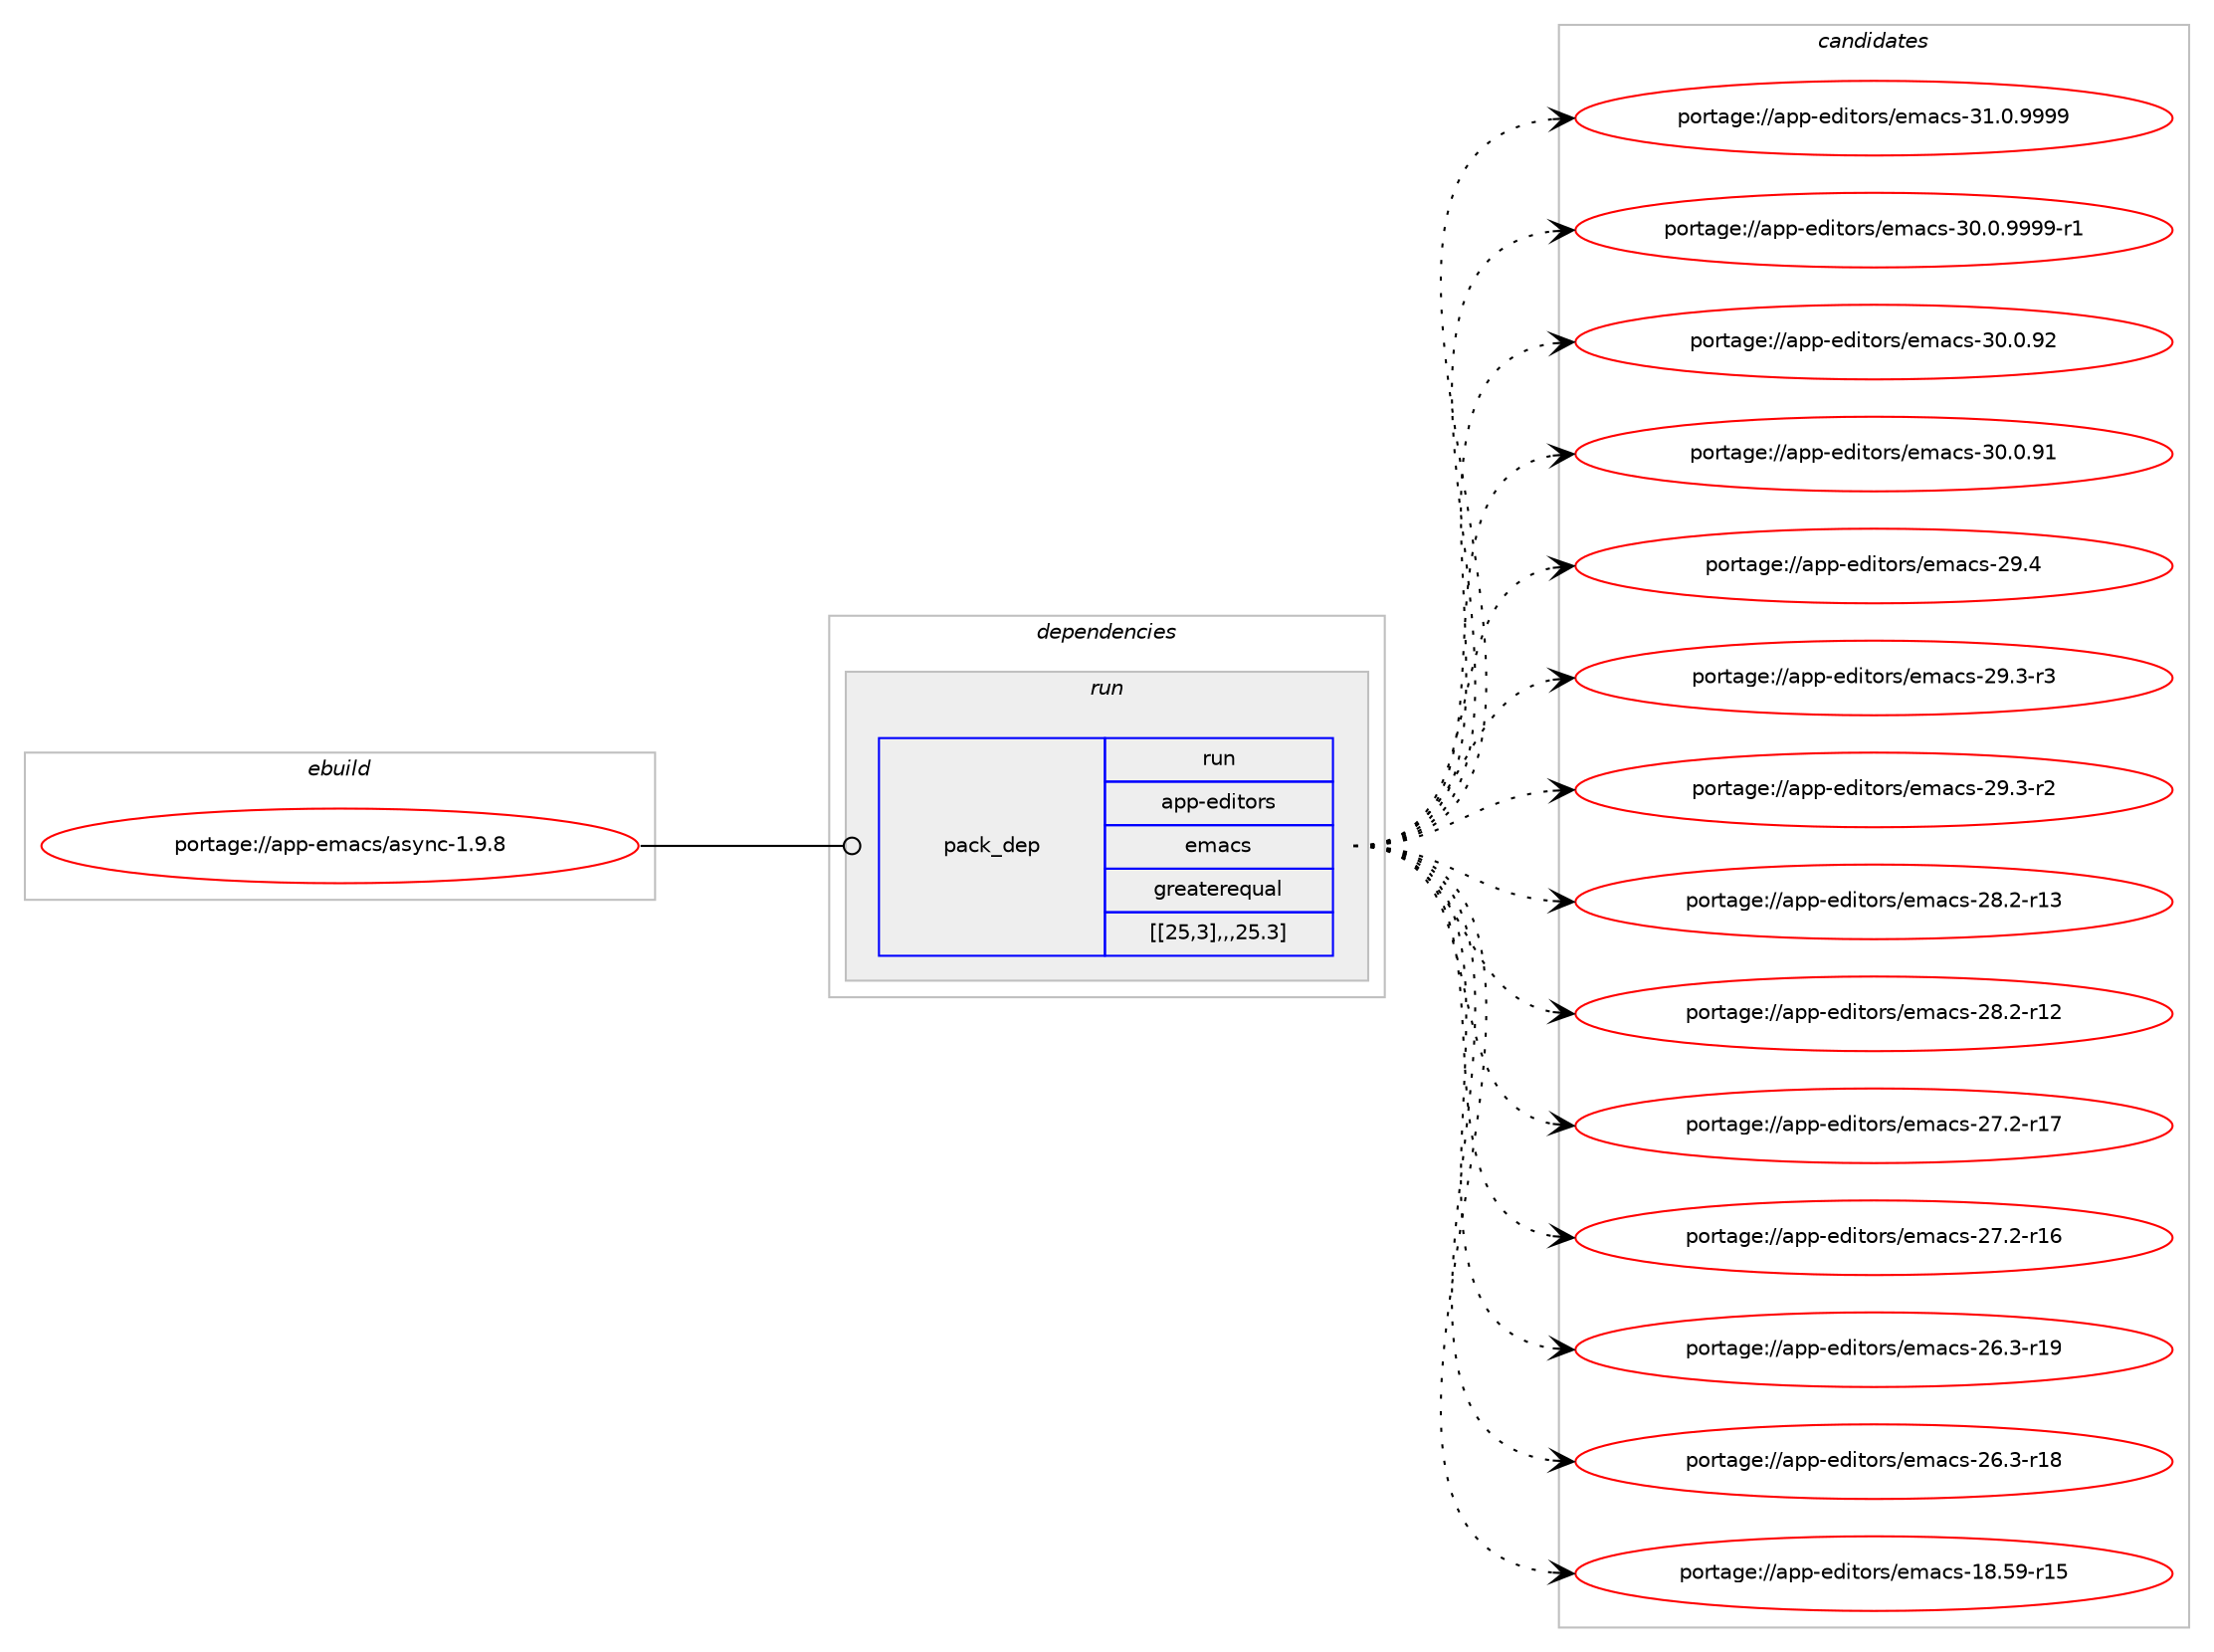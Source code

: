 digraph prolog {

# *************
# Graph options
# *************

newrank=true;
concentrate=true;
compound=true;
graph [rankdir=LR,fontname=Helvetica,fontsize=10,ranksep=1.5];#, ranksep=2.5, nodesep=0.2];
edge  [arrowhead=vee];
node  [fontname=Helvetica,fontsize=10];

# **********
# The ebuild
# **********

subgraph cluster_leftcol {
color=gray;
label=<<i>ebuild</i>>;
id [label="portage://app-emacs/async-1.9.8", color=red, width=4, href="../app-emacs/async-1.9.8.svg"];
}

# ****************
# The dependencies
# ****************

subgraph cluster_midcol {
color=gray;
label=<<i>dependencies</i>>;
subgraph cluster_compile {
fillcolor="#eeeeee";
style=filled;
label=<<i>compile</i>>;
}
subgraph cluster_compileandrun {
fillcolor="#eeeeee";
style=filled;
label=<<i>compile and run</i>>;
}
subgraph cluster_run {
fillcolor="#eeeeee";
style=filled;
label=<<i>run</i>>;
subgraph pack14524 {
dependency20118 [label=<<TABLE BORDER="0" CELLBORDER="1" CELLSPACING="0" CELLPADDING="4" WIDTH="220"><TR><TD ROWSPAN="6" CELLPADDING="30">pack_dep</TD></TR><TR><TD WIDTH="110">run</TD></TR><TR><TD>app-editors</TD></TR><TR><TD>emacs</TD></TR><TR><TD>greaterequal</TD></TR><TR><TD>[[25,3],,,25.3]</TD></TR></TABLE>>, shape=none, color=blue];
}
id:e -> dependency20118:w [weight=20,style="solid",arrowhead="odot"];
}
}

# **************
# The candidates
# **************

subgraph cluster_choices {
rank=same;
color=gray;
label=<<i>candidates</i>>;

subgraph choice12792 {
color=black;
nodesep=1;
choice971121124510110010511611111411547101109979911545514946484657575757 [label="portage://app-editors/emacs-31.0.9999", color=red, width=4,href="../app-editors/emacs-31.0.9999.svg"];
choice9711211245101100105116111114115471011099799115455148464846575757574511449 [label="portage://app-editors/emacs-30.0.9999-r1", color=red, width=4,href="../app-editors/emacs-30.0.9999-r1.svg"];
choice97112112451011001051161111141154710110997991154551484648465750 [label="portage://app-editors/emacs-30.0.92", color=red, width=4,href="../app-editors/emacs-30.0.92.svg"];
choice97112112451011001051161111141154710110997991154551484648465749 [label="portage://app-editors/emacs-30.0.91", color=red, width=4,href="../app-editors/emacs-30.0.91.svg"];
choice97112112451011001051161111141154710110997991154550574652 [label="portage://app-editors/emacs-29.4", color=red, width=4,href="../app-editors/emacs-29.4.svg"];
choice971121124510110010511611111411547101109979911545505746514511451 [label="portage://app-editors/emacs-29.3-r3", color=red, width=4,href="../app-editors/emacs-29.3-r3.svg"];
choice971121124510110010511611111411547101109979911545505746514511450 [label="portage://app-editors/emacs-29.3-r2", color=red, width=4,href="../app-editors/emacs-29.3-r2.svg"];
choice97112112451011001051161111141154710110997991154550564650451144951 [label="portage://app-editors/emacs-28.2-r13", color=red, width=4,href="../app-editors/emacs-28.2-r13.svg"];
choice97112112451011001051161111141154710110997991154550564650451144950 [label="portage://app-editors/emacs-28.2-r12", color=red, width=4,href="../app-editors/emacs-28.2-r12.svg"];
choice97112112451011001051161111141154710110997991154550554650451144955 [label="portage://app-editors/emacs-27.2-r17", color=red, width=4,href="../app-editors/emacs-27.2-r17.svg"];
choice97112112451011001051161111141154710110997991154550554650451144954 [label="portage://app-editors/emacs-27.2-r16", color=red, width=4,href="../app-editors/emacs-27.2-r16.svg"];
choice97112112451011001051161111141154710110997991154550544651451144957 [label="portage://app-editors/emacs-26.3-r19", color=red, width=4,href="../app-editors/emacs-26.3-r19.svg"];
choice97112112451011001051161111141154710110997991154550544651451144956 [label="portage://app-editors/emacs-26.3-r18", color=red, width=4,href="../app-editors/emacs-26.3-r18.svg"];
choice9711211245101100105116111114115471011099799115454956465357451144953 [label="portage://app-editors/emacs-18.59-r15", color=red, width=4,href="../app-editors/emacs-18.59-r15.svg"];
dependency20118:e -> choice971121124510110010511611111411547101109979911545514946484657575757:w [style=dotted,weight="100"];
dependency20118:e -> choice9711211245101100105116111114115471011099799115455148464846575757574511449:w [style=dotted,weight="100"];
dependency20118:e -> choice97112112451011001051161111141154710110997991154551484648465750:w [style=dotted,weight="100"];
dependency20118:e -> choice97112112451011001051161111141154710110997991154551484648465749:w [style=dotted,weight="100"];
dependency20118:e -> choice97112112451011001051161111141154710110997991154550574652:w [style=dotted,weight="100"];
dependency20118:e -> choice971121124510110010511611111411547101109979911545505746514511451:w [style=dotted,weight="100"];
dependency20118:e -> choice971121124510110010511611111411547101109979911545505746514511450:w [style=dotted,weight="100"];
dependency20118:e -> choice97112112451011001051161111141154710110997991154550564650451144951:w [style=dotted,weight="100"];
dependency20118:e -> choice97112112451011001051161111141154710110997991154550564650451144950:w [style=dotted,weight="100"];
dependency20118:e -> choice97112112451011001051161111141154710110997991154550554650451144955:w [style=dotted,weight="100"];
dependency20118:e -> choice97112112451011001051161111141154710110997991154550554650451144954:w [style=dotted,weight="100"];
dependency20118:e -> choice97112112451011001051161111141154710110997991154550544651451144957:w [style=dotted,weight="100"];
dependency20118:e -> choice97112112451011001051161111141154710110997991154550544651451144956:w [style=dotted,weight="100"];
dependency20118:e -> choice9711211245101100105116111114115471011099799115454956465357451144953:w [style=dotted,weight="100"];
}
}

}
